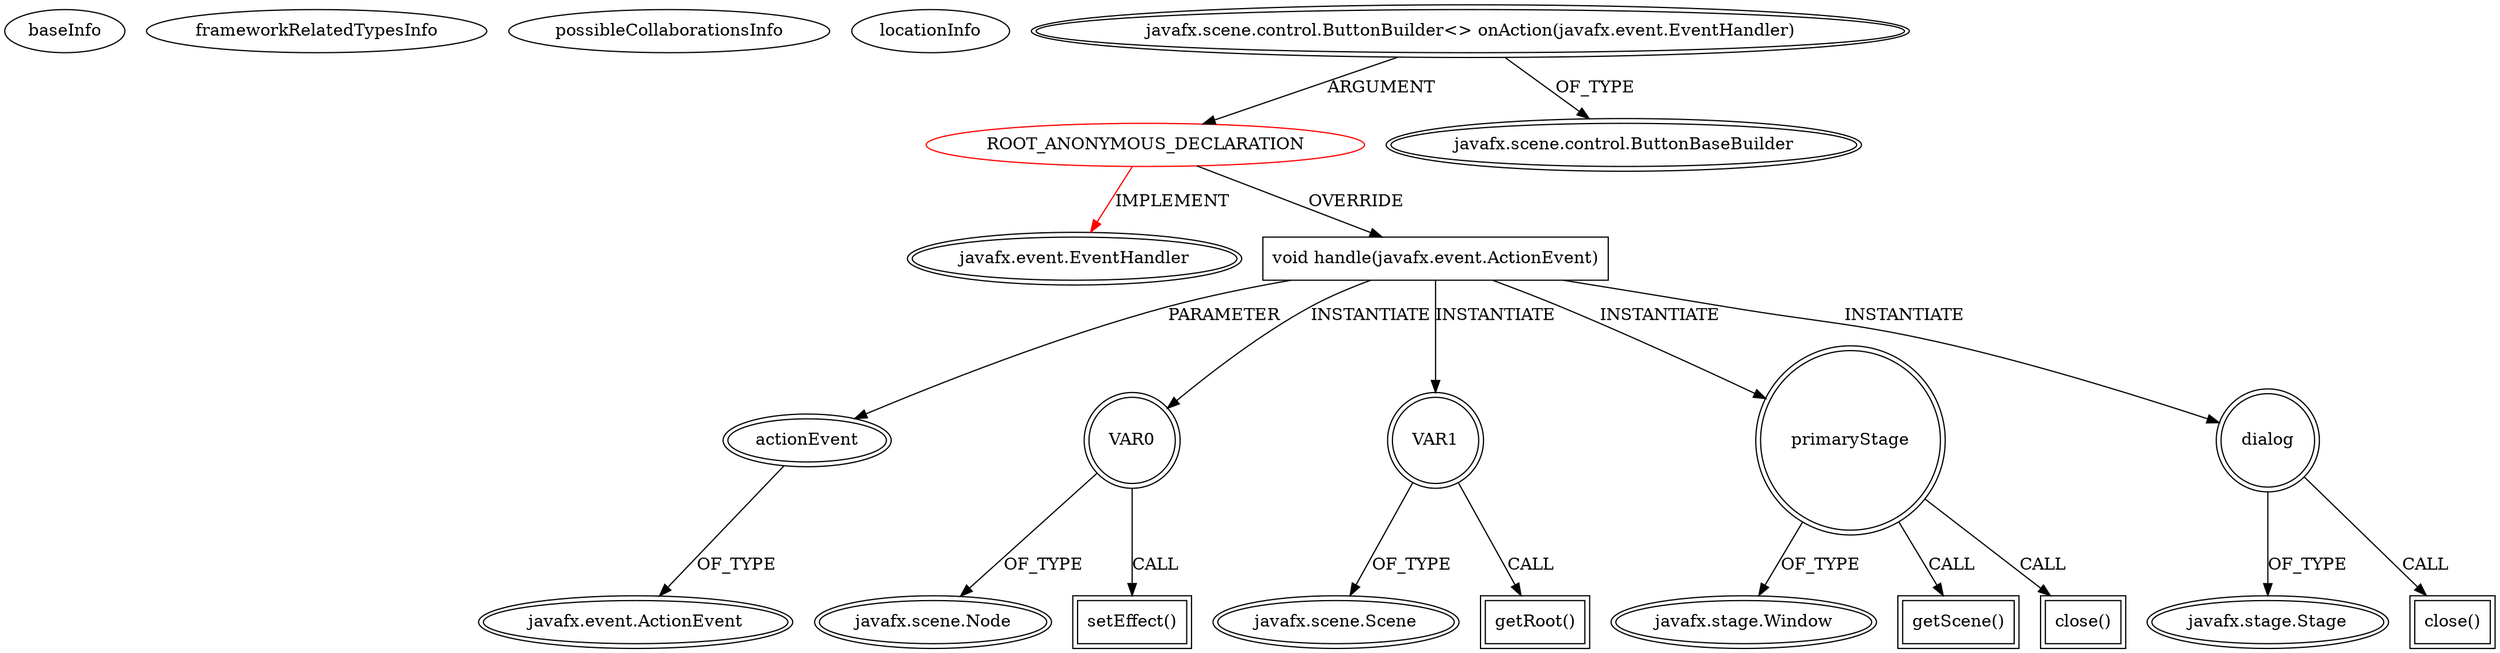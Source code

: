 digraph {
baseInfo[graphId=1571,category="extension_graph",isAnonymous=true,possibleRelation=false]
frameworkRelatedTypesInfo[0="javafx.event.EventHandler"]
possibleCollaborationsInfo[]
locationInfo[projectName="VaibhavJain-JavaFx-2.0-Ludo",filePath="/VaibhavJain-JavaFx-2.0-Ludo/JavaFx-2.0-Ludo-master/src/org/vaib/LudoMain.java",contextSignature="void start(javafx.stage.Stage)",graphId="1571"]
0[label="ROOT_ANONYMOUS_DECLARATION",vertexType="ROOT_ANONYMOUS_DECLARATION",isFrameworkType=false,color=red]
1[label="javafx.event.EventHandler",vertexType="FRAMEWORK_INTERFACE_TYPE",isFrameworkType=true,peripheries=2]
2[label="javafx.scene.control.ButtonBuilder<> onAction(javafx.event.EventHandler)",vertexType="OUTSIDE_CALL",isFrameworkType=true,peripheries=2]
3[label="javafx.scene.control.ButtonBaseBuilder",vertexType="FRAMEWORK_CLASS_TYPE",isFrameworkType=true,peripheries=2]
4[label="void handle(javafx.event.ActionEvent)",vertexType="OVERRIDING_METHOD_DECLARATION",isFrameworkType=false,shape=box]
5[label="actionEvent",vertexType="PARAMETER_DECLARATION",isFrameworkType=true,peripheries=2]
6[label="javafx.event.ActionEvent",vertexType="FRAMEWORK_CLASS_TYPE",isFrameworkType=true,peripheries=2]
7[label="VAR0",vertexType="VARIABLE_EXPRESION",isFrameworkType=true,peripheries=2,shape=circle]
9[label="javafx.scene.Node",vertexType="FRAMEWORK_CLASS_TYPE",isFrameworkType=true,peripheries=2]
8[label="setEffect()",vertexType="INSIDE_CALL",isFrameworkType=true,peripheries=2,shape=box]
10[label="VAR1",vertexType="VARIABLE_EXPRESION",isFrameworkType=true,peripheries=2,shape=circle]
12[label="javafx.scene.Scene",vertexType="FRAMEWORK_CLASS_TYPE",isFrameworkType=true,peripheries=2]
11[label="getRoot()",vertexType="INSIDE_CALL",isFrameworkType=true,peripheries=2,shape=box]
13[label="primaryStage",vertexType="VARIABLE_EXPRESION",isFrameworkType=true,peripheries=2,shape=circle]
15[label="javafx.stage.Window",vertexType="FRAMEWORK_CLASS_TYPE",isFrameworkType=true,peripheries=2]
14[label="getScene()",vertexType="INSIDE_CALL",isFrameworkType=true,peripheries=2,shape=box]
16[label="dialog",vertexType="VARIABLE_EXPRESION",isFrameworkType=true,peripheries=2,shape=circle]
18[label="javafx.stage.Stage",vertexType="FRAMEWORK_CLASS_TYPE",isFrameworkType=true,peripheries=2]
17[label="close()",vertexType="INSIDE_CALL",isFrameworkType=true,peripheries=2,shape=box]
20[label="close()",vertexType="INSIDE_CALL",isFrameworkType=true,peripheries=2,shape=box]
0->1[label="IMPLEMENT",color=red]
2->0[label="ARGUMENT"]
2->3[label="OF_TYPE"]
0->4[label="OVERRIDE"]
5->6[label="OF_TYPE"]
4->5[label="PARAMETER"]
4->7[label="INSTANTIATE"]
7->9[label="OF_TYPE"]
7->8[label="CALL"]
4->10[label="INSTANTIATE"]
10->12[label="OF_TYPE"]
10->11[label="CALL"]
4->13[label="INSTANTIATE"]
13->15[label="OF_TYPE"]
13->14[label="CALL"]
4->16[label="INSTANTIATE"]
16->18[label="OF_TYPE"]
16->17[label="CALL"]
13->20[label="CALL"]
}
